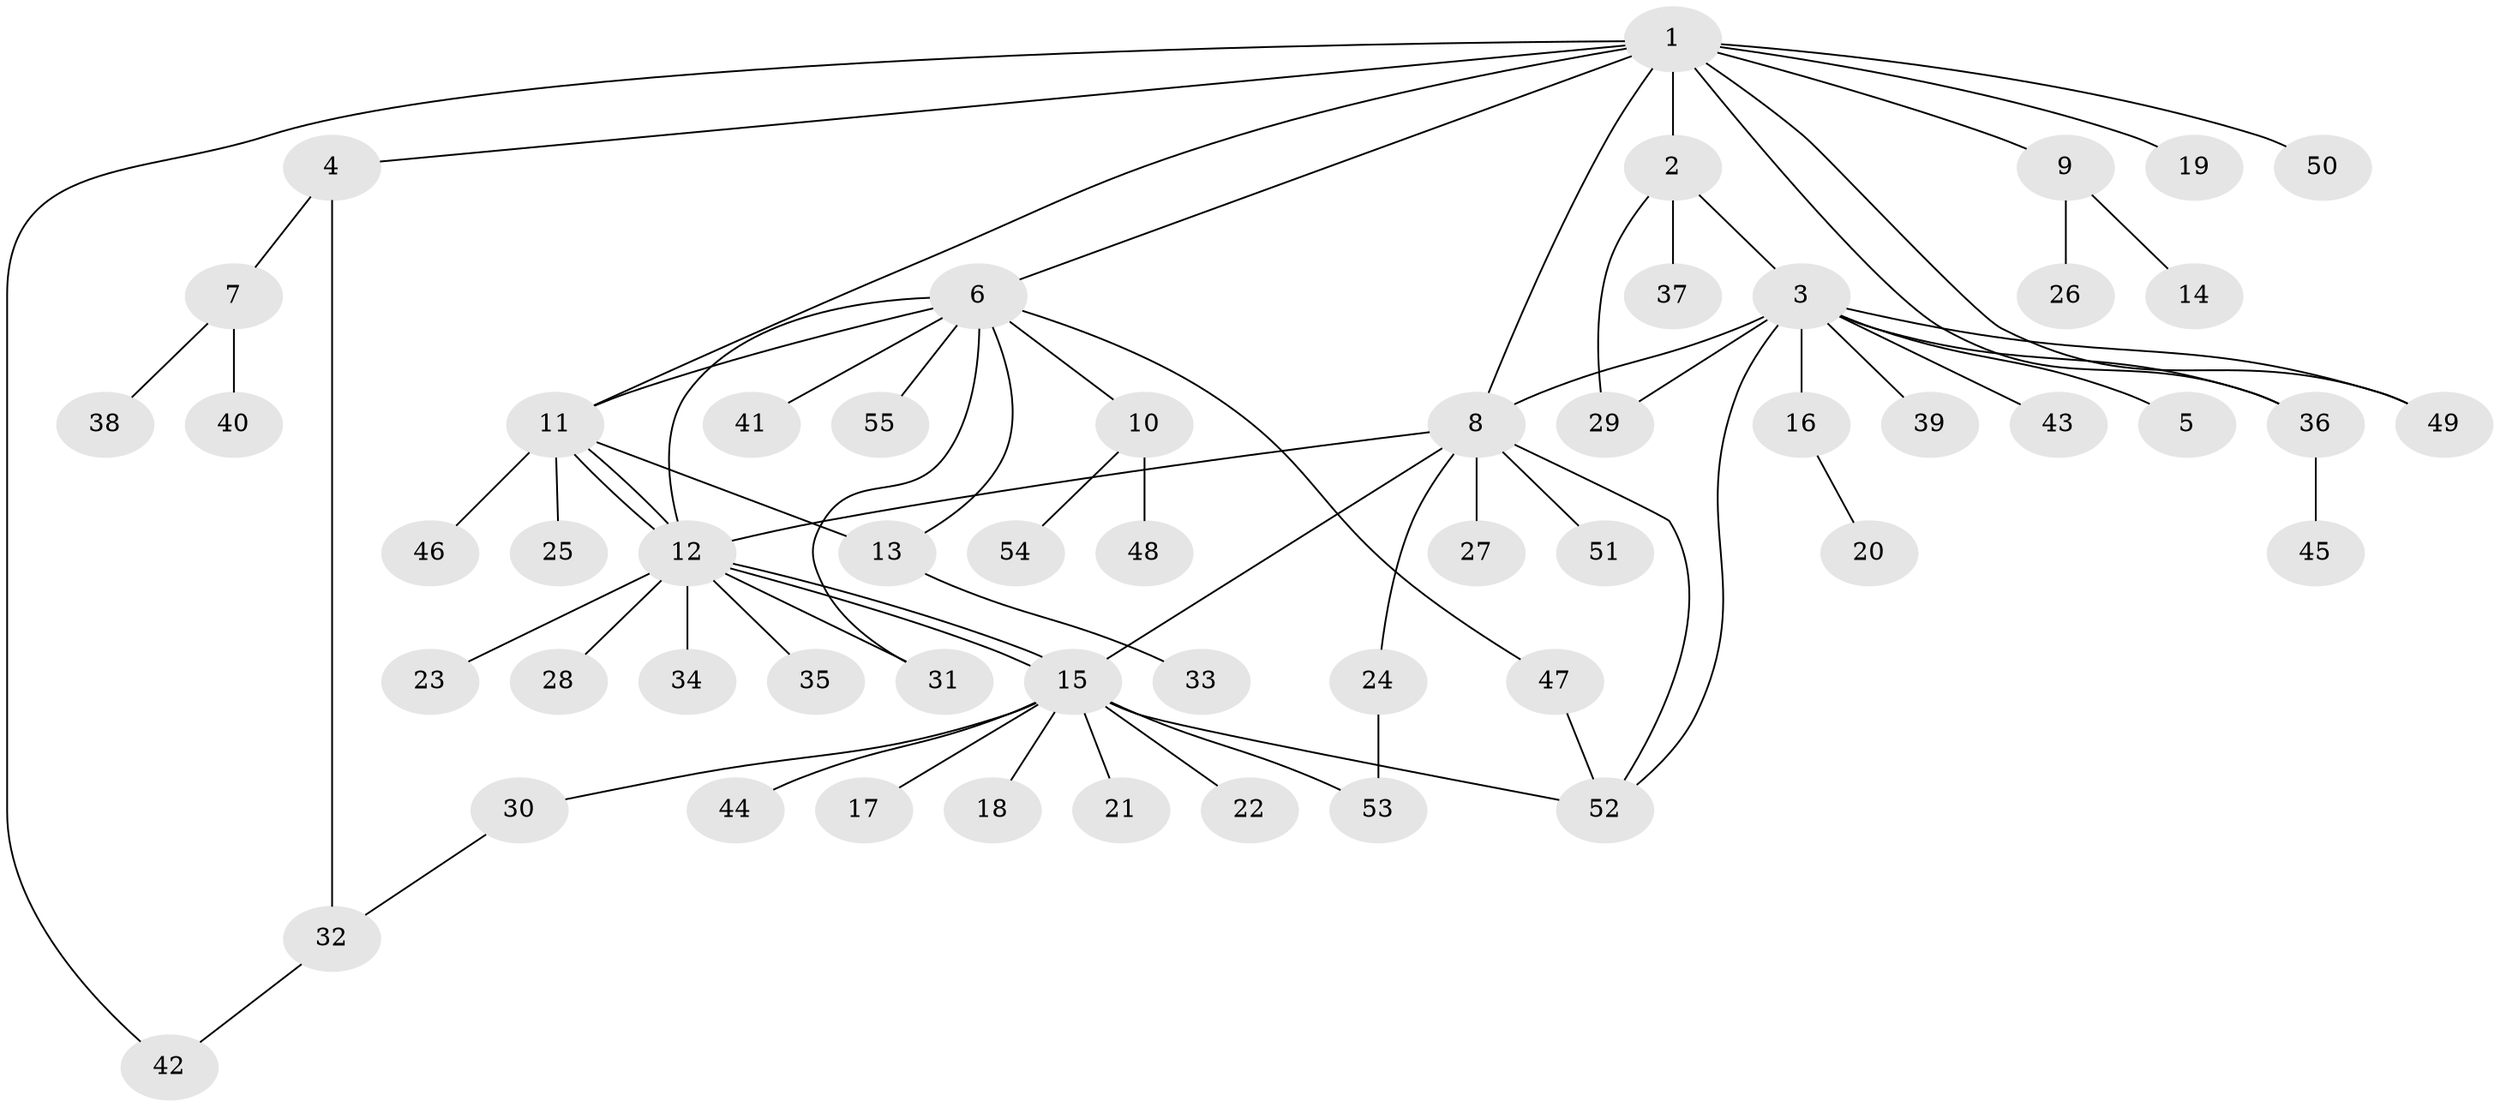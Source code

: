 // Generated by graph-tools (version 1.1) at 2025/49/03/09/25 03:49:53]
// undirected, 55 vertices, 72 edges
graph export_dot {
graph [start="1"]
  node [color=gray90,style=filled];
  1;
  2;
  3;
  4;
  5;
  6;
  7;
  8;
  9;
  10;
  11;
  12;
  13;
  14;
  15;
  16;
  17;
  18;
  19;
  20;
  21;
  22;
  23;
  24;
  25;
  26;
  27;
  28;
  29;
  30;
  31;
  32;
  33;
  34;
  35;
  36;
  37;
  38;
  39;
  40;
  41;
  42;
  43;
  44;
  45;
  46;
  47;
  48;
  49;
  50;
  51;
  52;
  53;
  54;
  55;
  1 -- 2;
  1 -- 4;
  1 -- 6;
  1 -- 8;
  1 -- 9;
  1 -- 11;
  1 -- 19;
  1 -- 36;
  1 -- 42;
  1 -- 49;
  1 -- 50;
  2 -- 3;
  2 -- 29;
  2 -- 37;
  3 -- 5;
  3 -- 8;
  3 -- 16;
  3 -- 29;
  3 -- 36;
  3 -- 39;
  3 -- 43;
  3 -- 49;
  3 -- 52;
  4 -- 7;
  4 -- 32;
  6 -- 10;
  6 -- 11;
  6 -- 12;
  6 -- 13;
  6 -- 31;
  6 -- 41;
  6 -- 47;
  6 -- 55;
  7 -- 38;
  7 -- 40;
  8 -- 12;
  8 -- 15;
  8 -- 24;
  8 -- 27;
  8 -- 51;
  8 -- 52;
  9 -- 14;
  9 -- 26;
  10 -- 48;
  10 -- 54;
  11 -- 12;
  11 -- 12;
  11 -- 13;
  11 -- 25;
  11 -- 46;
  12 -- 15;
  12 -- 15;
  12 -- 23;
  12 -- 28;
  12 -- 31;
  12 -- 34;
  12 -- 35;
  13 -- 33;
  15 -- 17;
  15 -- 18;
  15 -- 21;
  15 -- 22;
  15 -- 30;
  15 -- 44;
  15 -- 52;
  15 -- 53;
  16 -- 20;
  24 -- 53;
  30 -- 32;
  32 -- 42;
  36 -- 45;
  47 -- 52;
}
